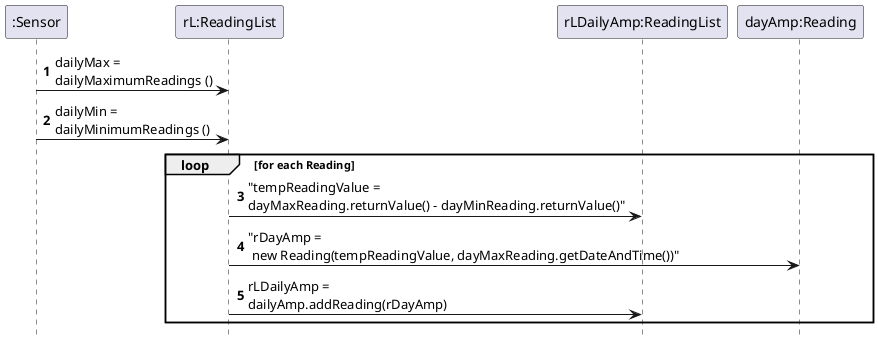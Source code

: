 @startuml
autonumber
hidefootbox

":Sensor"-> "rL:ReadingList": dailyMax = \ndailyMaximumReadings ()
":Sensor"-> "rL:ReadingList": dailyMin = \ndailyMinimumReadings ()
loop for each Reading
"rL:ReadingList" -> "rLDailyAmp:ReadingList": "tempReadingValue = \ndayMaxReading.returnValue() - dayMinReading.returnValue()"
"rL:ReadingList" -> "dayAmp:Reading": "rDayAmp = \n new Reading(tempReadingValue, dayMaxReading.getDateAndTime())"
 "rL:ReadingList" -> "rLDailyAmp:ReadingList": rLDailyAmp = \ndailyAmp.addReading(rDayAmp)
end

@enduml